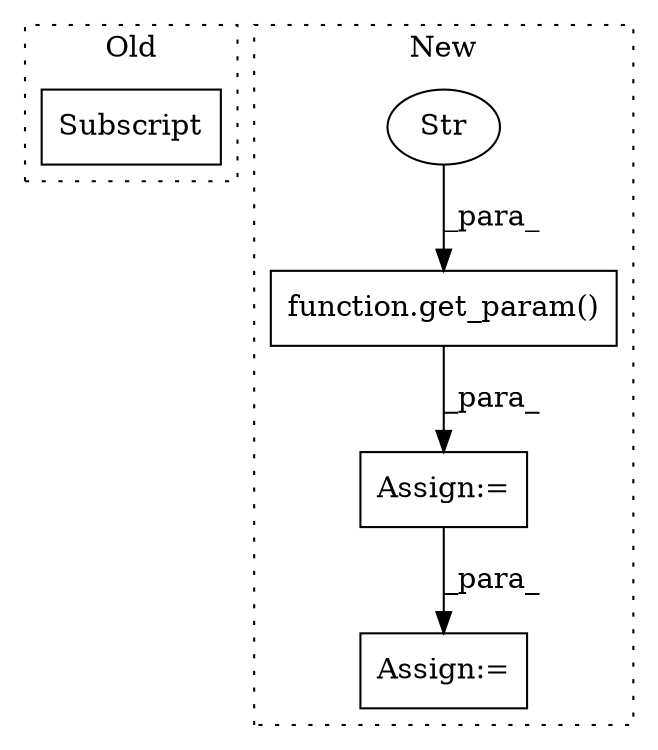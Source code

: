 digraph G {
subgraph cluster0 {
1 [label="Subscript" a="63" s="1042,0" l="21,0" shape="box"];
label = "Old";
style="dotted";
}
subgraph cluster1 {
2 [label="function.get_param()" a="75" s="373,410" l="10,1" shape="box"];
3 [label="Assign:=" a="68" s="1035" l="3" shape="box"];
4 [label="Str" a="66" s="388" l="8" shape="ellipse"];
5 [label="Assign:=" a="68" s="1006" l="3" shape="box"];
label = "New";
style="dotted";
}
2 -> 5 [label="_para_"];
4 -> 2 [label="_para_"];
5 -> 3 [label="_para_"];
}